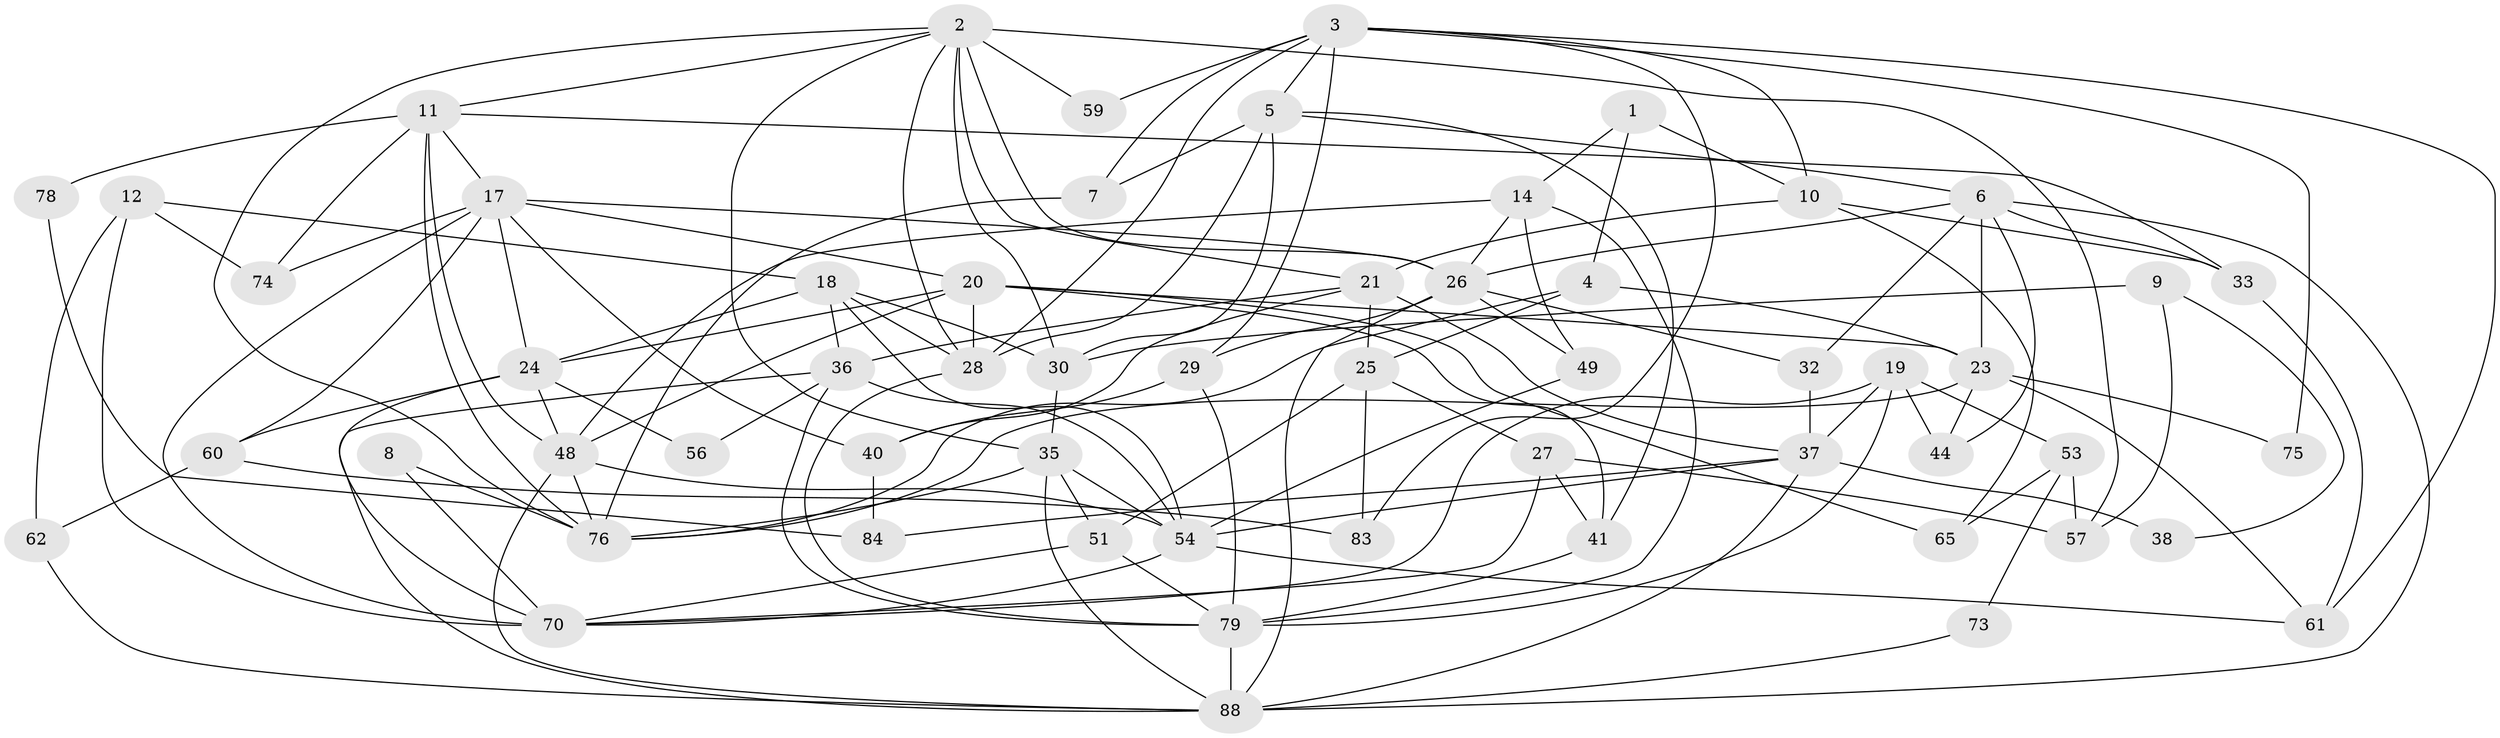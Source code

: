 // Generated by graph-tools (version 1.1) at 2025/23/03/03/25 07:23:58]
// undirected, 57 vertices, 140 edges
graph export_dot {
graph [start="1"]
  node [color=gray90,style=filled];
  1 [super="+50"];
  2 [super="+77"];
  3 [super="+13"];
  4 [super="+22"];
  5 [super="+31"];
  6 [super="+34"];
  7;
  8;
  9;
  10 [super="+16"];
  11 [super="+15"];
  12 [super="+39"];
  14 [super="+64"];
  17 [super="+42"];
  18;
  19 [super="+66"];
  20 [super="+63"];
  21 [super="+68"];
  23 [super="+71"];
  24 [super="+69"];
  25 [super="+47"];
  26 [super="+85"];
  27;
  28 [super="+46"];
  29 [super="+55"];
  30 [super="+43"];
  32;
  33 [super="+72"];
  35 [super="+52"];
  36 [super="+45"];
  37 [super="+58"];
  38;
  40;
  41;
  44 [super="+86"];
  48 [super="+67"];
  49;
  51;
  53;
  54 [super="+87"];
  56;
  57;
  59;
  60;
  61;
  62;
  65;
  70 [super="+81"];
  73;
  74;
  75;
  76 [super="+80"];
  78;
  79 [super="+82"];
  83;
  84;
  88 [super="+89"];
  1 -- 10;
  1 -- 4;
  1 -- 14;
  2 -- 26 [weight=2];
  2 -- 11;
  2 -- 57;
  2 -- 76;
  2 -- 59;
  2 -- 28;
  2 -- 30;
  2 -- 35;
  2 -- 21;
  3 -- 10;
  3 -- 5;
  3 -- 7;
  3 -- 75;
  3 -- 83;
  3 -- 59;
  3 -- 61;
  3 -- 29;
  3 -- 28;
  4 -- 25;
  4 -- 23;
  4 -- 76;
  5 -- 7;
  5 -- 30;
  5 -- 41;
  5 -- 28;
  5 -- 6;
  6 -- 26;
  6 -- 33;
  6 -- 32;
  6 -- 23;
  6 -- 88;
  6 -- 44;
  7 -- 76;
  8 -- 70;
  8 -- 76 [weight=2];
  9 -- 57;
  9 -- 30;
  9 -- 38;
  10 -- 21;
  10 -- 65;
  10 -- 33;
  11 -- 78;
  11 -- 76;
  11 -- 74;
  11 -- 17;
  11 -- 48;
  11 -- 33;
  12 -- 70;
  12 -- 62;
  12 -- 18;
  12 -- 74;
  14 -- 49;
  14 -- 48;
  14 -- 79;
  14 -- 26;
  17 -- 70 [weight=2];
  17 -- 74;
  17 -- 24;
  17 -- 20;
  17 -- 40;
  17 -- 26;
  17 -- 60;
  18 -- 24;
  18 -- 30;
  18 -- 28;
  18 -- 36;
  18 -- 54;
  19 -- 53;
  19 -- 70;
  19 -- 44;
  19 -- 37 [weight=2];
  19 -- 79;
  20 -- 48;
  20 -- 65;
  20 -- 23;
  20 -- 24;
  20 -- 41;
  20 -- 28;
  21 -- 40;
  21 -- 25;
  21 -- 37;
  21 -- 36;
  23 -- 61;
  23 -- 75;
  23 -- 44;
  23 -- 76;
  24 -- 48;
  24 -- 56;
  24 -- 60;
  24 -- 70;
  25 -- 27;
  25 -- 83;
  25 -- 51;
  26 -- 29;
  26 -- 49;
  26 -- 32;
  26 -- 88;
  27 -- 41;
  27 -- 70;
  27 -- 57;
  28 -- 79;
  29 -- 40;
  29 -- 79;
  30 -- 35;
  32 -- 37;
  33 -- 61;
  35 -- 51;
  35 -- 54;
  35 -- 88;
  35 -- 76;
  36 -- 88;
  36 -- 56;
  36 -- 54;
  36 -- 79;
  37 -- 88;
  37 -- 38;
  37 -- 54;
  37 -- 84;
  40 -- 84;
  41 -- 79;
  48 -- 54;
  48 -- 88;
  48 -- 76;
  49 -- 54;
  51 -- 79;
  51 -- 70;
  53 -- 57;
  53 -- 65;
  53 -- 73;
  54 -- 70;
  54 -- 61;
  60 -- 62;
  60 -- 83;
  62 -- 88;
  73 -- 88;
  78 -- 84;
  79 -- 88;
}
